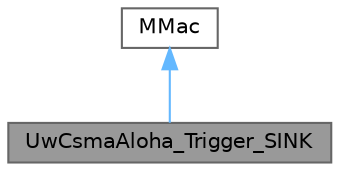 digraph "UwCsmaAloha_Trigger_SINK"
{
 // LATEX_PDF_SIZE
  bgcolor="transparent";
  edge [fontname=Helvetica,fontsize=10,labelfontname=Helvetica,labelfontsize=10];
  node [fontname=Helvetica,fontsize=10,shape=box,height=0.2,width=0.4];
  Node1 [id="Node000001",label="UwCsmaAloha_Trigger_SINK",height=0.2,width=0.4,color="gray40", fillcolor="grey60", style="filled", fontcolor="black",tooltip="Class that describes a UwCsmaAloha_Trigger_SINK module."];
  Node2 -> Node1 [id="edge1_Node000001_Node000002",dir="back",color="steelblue1",style="solid",tooltip=" "];
  Node2 [id="Node000002",label="MMac",height=0.2,width=0.4,color="gray40", fillcolor="white", style="filled",tooltip=" "];
}
